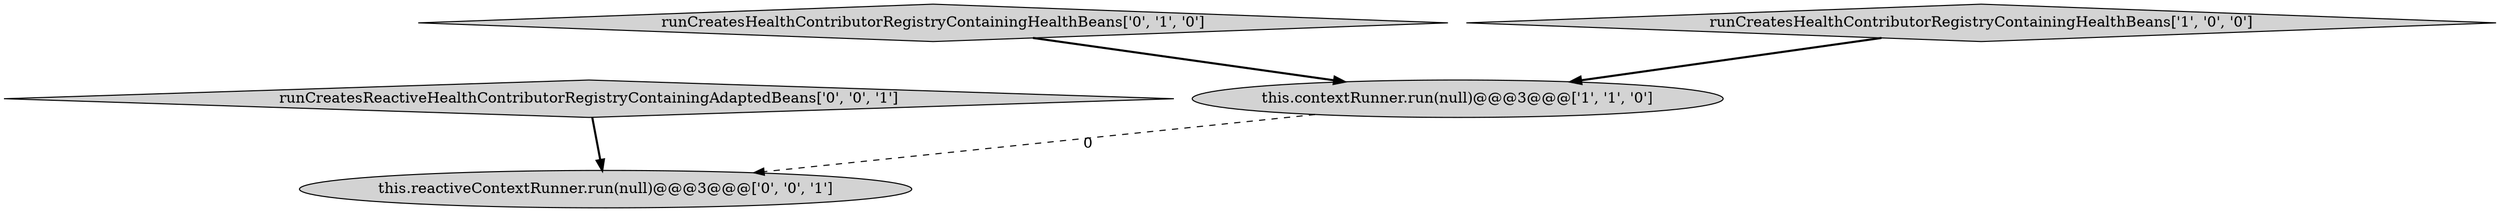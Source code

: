 digraph {
1 [style = filled, label = "this.contextRunner.run(null)@@@3@@@['1', '1', '0']", fillcolor = lightgray, shape = ellipse image = "AAA0AAABBB1BBB"];
3 [style = filled, label = "this.reactiveContextRunner.run(null)@@@3@@@['0', '0', '1']", fillcolor = lightgray, shape = ellipse image = "AAA0AAABBB3BBB"];
4 [style = filled, label = "runCreatesReactiveHealthContributorRegistryContainingAdaptedBeans['0', '0', '1']", fillcolor = lightgray, shape = diamond image = "AAA0AAABBB3BBB"];
2 [style = filled, label = "runCreatesHealthContributorRegistryContainingHealthBeans['0', '1', '0']", fillcolor = lightgray, shape = diamond image = "AAA0AAABBB2BBB"];
0 [style = filled, label = "runCreatesHealthContributorRegistryContainingHealthBeans['1', '0', '0']", fillcolor = lightgray, shape = diamond image = "AAA0AAABBB1BBB"];
1->3 [style = dashed, label="0"];
4->3 [style = bold, label=""];
2->1 [style = bold, label=""];
0->1 [style = bold, label=""];
}
